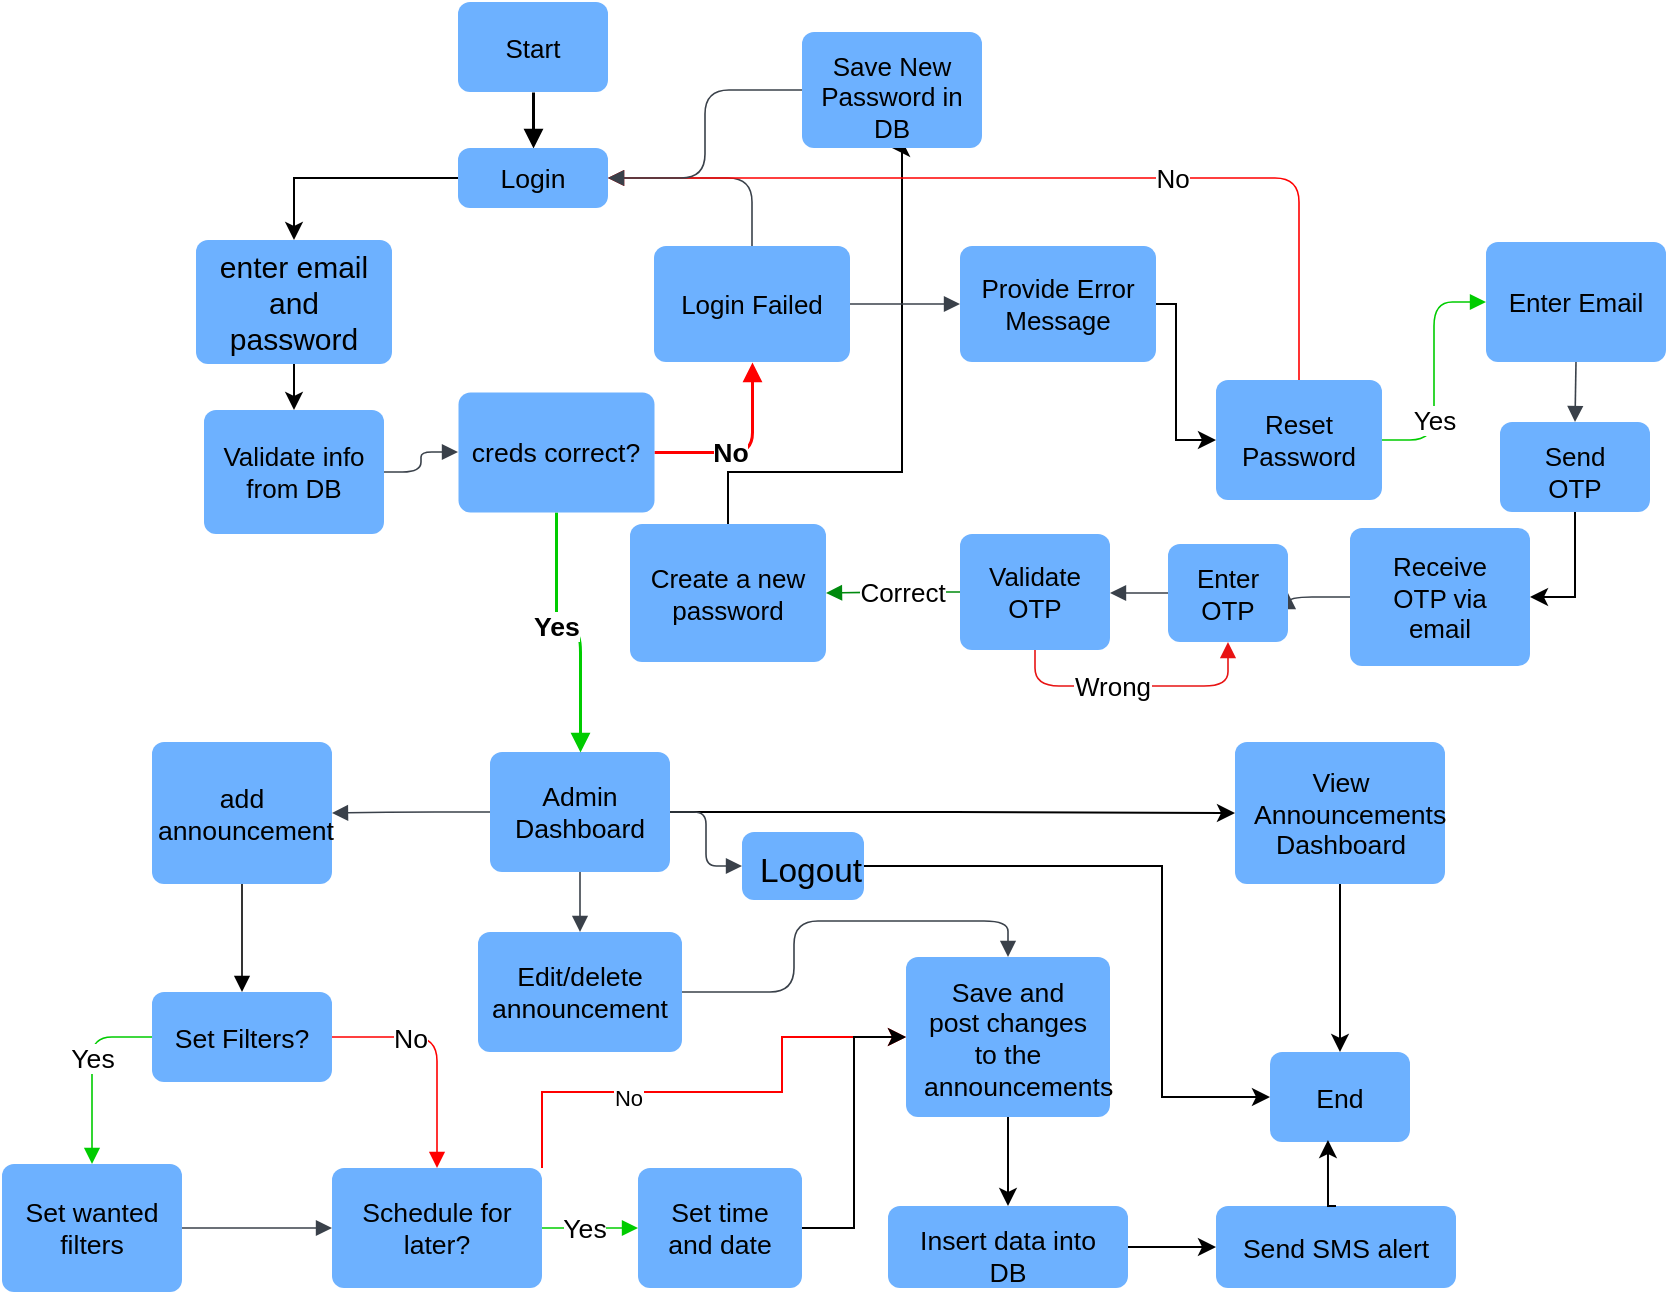 <mxfile version="24.7.17">
  <diagram name="Page-1" id="vWdI8meJCBv66nS5C9-W">
    <mxGraphModel dx="904" dy="1651" grid="1" gridSize="10" guides="1" tooltips="1" connect="1" arrows="1" fold="1" page="1" pageScale="1" pageWidth="850" pageHeight="1100" math="0" shadow="0">
      <root>
        <mxCell id="0" />
        <mxCell id="1" parent="0" />
        <mxCell id="9zr6NwkgxZ-QsHenSm3h-1" value="Set Filters?" style="html=1;overflow=block;blockSpacing=1;whiteSpace=wrap;fontSize=13.3;fontFamily=Helvetica;align=center;spacing=3.8;strokeOpacity=0;fillOpacity=100;rounded=1;absoluteArcSize=1;arcSize=12;fillColor=#6db1ff;strokeWidth=0.8;lucidId=K.9ePZV6msXv;" vertex="1" parent="1">
          <mxGeometry x="585" y="180" width="90" height="45" as="geometry" />
        </mxCell>
        <mxCell id="9zr6NwkgxZ-QsHenSm3h-2" value="" style="html=1;jettySize=18;whiteSpace=wrap;fontSize=13.3;fontFamily=Helvetica;strokeOpacity=100;strokeWidth=0.8;rounded=1;arcSize=20;edgeStyle=orthogonalEdgeStyle;startArrow=none;endArrow=block;endFill=1;exitX=0;exitY=0.5;exitPerimeter=0;entryX=0.5;entryY=0;entryPerimeter=0;lucidId=K.9eZbUQZ3kJ;strokeColor=#00CC00;" edge="1" parent="1" source="9zr6NwkgxZ-QsHenSm3h-1" target="9zr6NwkgxZ-QsHenSm3h-8">
          <mxGeometry width="100" height="100" relative="1" as="geometry">
            <Array as="points" />
          </mxGeometry>
        </mxCell>
        <mxCell id="9zr6NwkgxZ-QsHenSm3h-3" value="Yes" style="text;html=1;resizable=0;labelBackgroundColor=default;align=center;verticalAlign=middle;fontSize=13.3;" vertex="1" parent="9zr6NwkgxZ-QsHenSm3h-2">
          <mxGeometry x="-0.139" relative="1" as="geometry" />
        </mxCell>
        <mxCell id="9zr6NwkgxZ-QsHenSm3h-4" value="" style="html=1;jettySize=18;whiteSpace=wrap;fontSize=13;fontFamily=Helvetica;strokeOpacity=100;strokeWidth=0.8;rounded=1;arcSize=20;edgeStyle=orthogonalEdgeStyle;startArrow=none;endArrow=block;endFill=1;exitX=0.5;exitY=1;exitPerimeter=0;entryX=0.5;entryY=0;entryPerimeter=0;lucidId=K.9eV1ga0kcB;" edge="1" parent="1" source="9zr6NwkgxZ-QsHenSm3h-7" target="9zr6NwkgxZ-QsHenSm3h-1">
          <mxGeometry width="100" height="100" relative="1" as="geometry">
            <Array as="points" />
          </mxGeometry>
        </mxCell>
        <mxCell id="9zr6NwkgxZ-QsHenSm3h-6" value="" style="html=1;jettySize=18;whiteSpace=wrap;fontSize=13;strokeColor=#3a414a;strokeOpacity=100;strokeWidth=0.8;rounded=1;arcSize=24;edgeStyle=orthogonalEdgeStyle;startArrow=none;endArrow=block;endFill=1;exitX=0;exitY=0.5;exitPerimeter=0;entryX=1;entryY=0.5;entryPerimeter=0;lucidId=K.9e8S55~GWJ;" edge="1" parent="1" source="9zr6NwkgxZ-QsHenSm3h-18" target="9zr6NwkgxZ-QsHenSm3h-7">
          <mxGeometry width="100" height="100" relative="1" as="geometry">
            <Array as="points" />
          </mxGeometry>
        </mxCell>
        <mxCell id="9zr6NwkgxZ-QsHenSm3h-7" value=" add announcement " style="html=1;overflow=block;blockSpacing=1;whiteSpace=wrap;fontSize=13.3;align=center;spacing=3.8;strokeOpacity=0;fillOpacity=100;rounded=1;absoluteArcSize=1;arcSize=12;fillColor=#6db1ff;strokeWidth=0.8;lucidId=K.9ej97ZGr-u;" vertex="1" parent="1">
          <mxGeometry x="585" y="55" width="90" height="71" as="geometry" />
        </mxCell>
        <mxCell id="9zr6NwkgxZ-QsHenSm3h-8" value="Set wanted filters" style="html=1;overflow=block;blockSpacing=1;whiteSpace=wrap;fontSize=13.3;align=center;spacing=3.8;strokeOpacity=0;fillOpacity=100;rounded=1;absoluteArcSize=1;arcSize=12;fillColor=#6db1ff;strokeWidth=0.8;lucidId=K.9eCEkx3pMG;" vertex="1" parent="1">
          <mxGeometry x="510" y="266" width="90" height="64" as="geometry" />
        </mxCell>
        <mxCell id="9zr6NwkgxZ-QsHenSm3h-9" value="" style="html=1;jettySize=18;whiteSpace=wrap;fontSize=13;strokeColor=#3a414a;strokeOpacity=100;strokeWidth=0.8;rounded=1;arcSize=24;edgeStyle=orthogonalEdgeStyle;startArrow=none;endArrow=block;endFill=1;exitX=1;exitY=0.5;exitPerimeter=0;entryX=0;entryY=0.5;entryPerimeter=0;lucidId=K.9eAXrg4sPv;" edge="1" parent="1" source="9zr6NwkgxZ-QsHenSm3h-8" target="9zr6NwkgxZ-QsHenSm3h-22">
          <mxGeometry width="100" height="100" relative="1" as="geometry">
            <Array as="points" />
          </mxGeometry>
        </mxCell>
        <mxCell id="9zr6NwkgxZ-QsHenSm3h-94" style="edgeStyle=orthogonalEdgeStyle;rounded=0;orthogonalLoop=1;jettySize=auto;html=1;exitX=0.5;exitY=1;exitDx=0;exitDy=0;" edge="1" parent="1" source="9zr6NwkgxZ-QsHenSm3h-10" target="9zr6NwkgxZ-QsHenSm3h-90">
          <mxGeometry relative="1" as="geometry" />
        </mxCell>
        <mxCell id="9zr6NwkgxZ-QsHenSm3h-10" value="Save and post changes to the announcements" style="html=1;overflow=block;blockSpacing=1;whiteSpace=wrap;fontSize=13.3;align=center;spacing=9;strokeOpacity=0;fillOpacity=100;rounded=1;absoluteArcSize=1;arcSize=12;fillColor=#6db1ff;strokeWidth=0.8;lucidId=K.9e9UIpHzbe;" vertex="1" parent="1">
          <mxGeometry x="962" y="162.5" width="102" height="80" as="geometry" />
        </mxCell>
        <mxCell id="9zr6NwkgxZ-QsHenSm3h-11" value="Send SMS alert" style="html=1;overflow=block;blockSpacing=1;whiteSpace=wrap;fontSize=13.3;align=center;spacing=9;strokeOpacity=0;fillOpacity=100;rounded=1;absoluteArcSize=1;arcSize=12;fillColor=#6db1ff;strokeWidth=0.8;lucidId=K.9ekqbUyH-I;" vertex="1" parent="1">
          <mxGeometry x="1117" y="287" width="120" height="41" as="geometry" />
        </mxCell>
        <mxCell id="9zr6NwkgxZ-QsHenSm3h-13" value="" style="html=1;jettySize=18;whiteSpace=wrap;fontSize=13.3;align=center;strokeColor=#FF0000;strokeOpacity=100;strokeWidth=0.8;rounded=1;arcSize=24;edgeStyle=orthogonalEdgeStyle;startArrow=none;endArrow=block;endFill=1;exitX=1;exitY=0.5;exitPerimeter=0;entryX=0.5;entryY=0;entryPerimeter=0;lucidId=K.9evGjvuwo4;" edge="1" parent="1" source="9zr6NwkgxZ-QsHenSm3h-1" target="9zr6NwkgxZ-QsHenSm3h-22">
          <mxGeometry width="100" height="100" relative="1" as="geometry">
            <Array as="points">
              <mxPoint x="728" y="203" />
            </Array>
          </mxGeometry>
        </mxCell>
        <mxCell id="9zr6NwkgxZ-QsHenSm3h-14" value="No" style="text;html=1;resizable=0;labelBackgroundColor=default;align=center;verticalAlign=middle;fontSize=13.3;" vertex="1" parent="9zr6NwkgxZ-QsHenSm3h-13">
          <mxGeometry x="-0.342" relative="1" as="geometry">
            <mxPoint as="offset" />
          </mxGeometry>
        </mxCell>
        <mxCell id="9zr6NwkgxZ-QsHenSm3h-15" value="" style="html=1;jettySize=18;whiteSpace=wrap;fontSize=13;strokeColor=#3a414a;strokeOpacity=100;strokeWidth=0.8;rounded=1;arcSize=24;edgeStyle=orthogonalEdgeStyle;startArrow=none;endArrow=block;endFill=1;exitX=0.5;exitY=1;exitPerimeter=0;entryX=0.5;entryY=0;entryPerimeter=0;lucidId=K.9eH3u-lquY;" edge="1" parent="1" source="9zr6NwkgxZ-QsHenSm3h-18" target="9zr6NwkgxZ-QsHenSm3h-16">
          <mxGeometry width="100" height="100" relative="1" as="geometry">
            <Array as="points" />
          </mxGeometry>
        </mxCell>
        <mxCell id="9zr6NwkgxZ-QsHenSm3h-16" value="Edit/delete announcement" style="html=1;overflow=block;blockSpacing=1;whiteSpace=wrap;fontSize=13.3;fontColor=default;align=center;spacing=3.8;strokeOpacity=0;fillOpacity=100;rounded=1;absoluteArcSize=1;arcSize=12;fillColor=#6db1ff;strokeWidth=0.8;lucidId=K.9elMyOtj8l;" vertex="1" parent="1">
          <mxGeometry x="748" y="150" width="102" height="60" as="geometry" />
        </mxCell>
        <mxCell id="9zr6NwkgxZ-QsHenSm3h-17" value="" style="html=1;jettySize=18;whiteSpace=wrap;fontSize=13;strokeColor=#3a414a;strokeOpacity=100;strokeWidth=0.8;rounded=1;arcSize=24;edgeStyle=orthogonalEdgeStyle;startArrow=none;endArrow=block;endFill=1;exitX=1;exitY=0.5;exitPerimeter=0;entryX=0.5;entryY=0;entryPerimeter=0;lucidId=K.9e97Q1aUed;" edge="1" parent="1" source="9zr6NwkgxZ-QsHenSm3h-16" target="9zr6NwkgxZ-QsHenSm3h-10">
          <mxGeometry width="100" height="100" relative="1" as="geometry">
            <Array as="points" />
          </mxGeometry>
        </mxCell>
        <mxCell id="9zr6NwkgxZ-QsHenSm3h-96" style="edgeStyle=orthogonalEdgeStyle;rounded=0;orthogonalLoop=1;jettySize=auto;html=1;entryX=0;entryY=0.5;entryDx=0;entryDy=0;" edge="1" parent="1" source="9zr6NwkgxZ-QsHenSm3h-18" target="9zr6NwkgxZ-QsHenSm3h-19">
          <mxGeometry relative="1" as="geometry" />
        </mxCell>
        <mxCell id="9zr6NwkgxZ-QsHenSm3h-18" value="Admin Dashboard" style="html=1;overflow=block;blockSpacing=1;whiteSpace=wrap;fontSize=13.3;fontFamily=Helvetica;spacing=3.8;strokeOpacity=0;fillOpacity=100;rounded=1;absoluteArcSize=1;arcSize=12;fillColor=#6db1ff;strokeWidth=0.8;lucidId=K.9esvh4-SU-;" vertex="1" parent="1">
          <mxGeometry x="754" y="60" width="90" height="60" as="geometry" />
        </mxCell>
        <mxCell id="9zr6NwkgxZ-QsHenSm3h-82" style="edgeStyle=orthogonalEdgeStyle;rounded=0;orthogonalLoop=1;jettySize=auto;html=1;exitX=0.5;exitY=1;exitDx=0;exitDy=0;entryX=0.5;entryY=0;entryDx=0;entryDy=0;" edge="1" parent="1" source="9zr6NwkgxZ-QsHenSm3h-19" target="9zr6NwkgxZ-QsHenSm3h-29">
          <mxGeometry relative="1" as="geometry" />
        </mxCell>
        <mxCell id="9zr6NwkgxZ-QsHenSm3h-19" value="View Announcements Dashboard" style="html=1;overflow=block;blockSpacing=1;whiteSpace=wrap;fontSize=13.3;align=center;spacing=9;strokeOpacity=0;fillOpacity=100;rounded=1;absoluteArcSize=1;arcSize=12;fillColor=#6db1ff;strokeWidth=0.8;lucidId=K.9ef97v9eRf;" vertex="1" parent="1">
          <mxGeometry x="1126.5" y="55" width="105" height="71" as="geometry" />
        </mxCell>
        <mxCell id="9zr6NwkgxZ-QsHenSm3h-85" style="edgeStyle=orthogonalEdgeStyle;rounded=0;orthogonalLoop=1;jettySize=auto;html=1;exitX=1;exitY=0;exitDx=0;exitDy=0;entryX=0;entryY=0.5;entryDx=0;entryDy=0;strokeColor=#FF0000;" edge="1" parent="1" source="9zr6NwkgxZ-QsHenSm3h-22" target="9zr6NwkgxZ-QsHenSm3h-10">
          <mxGeometry relative="1" as="geometry">
            <Array as="points">
              <mxPoint x="780" y="230" />
              <mxPoint x="900" y="230" />
              <mxPoint x="900" y="203" />
            </Array>
          </mxGeometry>
        </mxCell>
        <mxCell id="9zr6NwkgxZ-QsHenSm3h-86" value="No" style="edgeLabel;html=1;align=center;verticalAlign=middle;resizable=0;points=[];" vertex="1" connectable="0" parent="9zr6NwkgxZ-QsHenSm3h-85">
          <mxGeometry x="-0.345" y="-3" relative="1" as="geometry">
            <mxPoint as="offset" />
          </mxGeometry>
        </mxCell>
        <mxCell id="9zr6NwkgxZ-QsHenSm3h-22" value="Schedule for later?" style="html=1;overflow=block;blockSpacing=1;whiteSpace=wrap;fontSize=13.3;spacing=9;strokeOpacity=0;fillOpacity=100;rounded=1;absoluteArcSize=1;arcSize=12;fillColor=#6db1ff;strokeWidth=0.8;lucidId=oO-eZGi7Y0MT;" vertex="1" parent="1">
          <mxGeometry x="675" y="268" width="105" height="60" as="geometry" />
        </mxCell>
        <mxCell id="9zr6NwkgxZ-QsHenSm3h-25" value="" style="html=1;jettySize=18;whiteSpace=wrap;fontSize=13.3;fontFamily=Helvetica;strokeOpacity=100;strokeWidth=0.8;rounded=1;arcSize=20;edgeStyle=orthogonalEdgeStyle;startArrow=none;endArrow=block;endFill=1;exitX=1;exitY=0.5;exitPerimeter=0;entryX=0;entryY=0.5;entryPerimeter=0;lucidId=cR-ePCiyxl.Z;strokeColor=#00CC00;" edge="1" parent="1" source="9zr6NwkgxZ-QsHenSm3h-22" target="9zr6NwkgxZ-QsHenSm3h-27">
          <mxGeometry width="100" height="100" relative="1" as="geometry">
            <Array as="points" />
          </mxGeometry>
        </mxCell>
        <mxCell id="9zr6NwkgxZ-QsHenSm3h-26" value="Yes" style="text;html=1;resizable=0;labelBackgroundColor=default;align=center;verticalAlign=middle;fontSize=13.3;" vertex="1" parent="9zr6NwkgxZ-QsHenSm3h-25">
          <mxGeometry x="-0.139" relative="1" as="geometry" />
        </mxCell>
        <mxCell id="9zr6NwkgxZ-QsHenSm3h-75" style="edgeStyle=orthogonalEdgeStyle;rounded=0;orthogonalLoop=1;jettySize=auto;html=1;exitX=1;exitY=0.5;exitDx=0;exitDy=0;entryX=0;entryY=0.5;entryDx=0;entryDy=0;" edge="1" parent="1" source="9zr6NwkgxZ-QsHenSm3h-27" target="9zr6NwkgxZ-QsHenSm3h-10">
          <mxGeometry relative="1" as="geometry" />
        </mxCell>
        <mxCell id="9zr6NwkgxZ-QsHenSm3h-27" value="Set time and date" style="html=1;overflow=block;blockSpacing=1;whiteSpace=wrap;fontSize=13.3;spacing=9;strokeOpacity=0;fillOpacity=100;rounded=1;absoluteArcSize=1;arcSize=12;fillColor=#6db1ff;strokeWidth=0.8;lucidId=NR-eGa.vYzNw;" vertex="1" parent="1">
          <mxGeometry x="828" y="268" width="82" height="60" as="geometry" />
        </mxCell>
        <mxCell id="9zr6NwkgxZ-QsHenSm3h-29" value="End" style="html=1;overflow=block;blockSpacing=1;whiteSpace=wrap;fontSize=13.3;spacing=9;strokeOpacity=0;fillOpacity=100;rounded=1;absoluteArcSize=1;arcSize=12;fillColor=#6db1ff;strokeWidth=0.8;lucidId=XT-e4Xc_Qkls;" vertex="1" parent="1">
          <mxGeometry x="1144" y="210" width="70" height="45" as="geometry" />
        </mxCell>
        <mxCell id="9zr6NwkgxZ-QsHenSm3h-30" value="" style="html=1;jettySize=18;whiteSpace=wrap;fontSize=13;strokeColor=#3a414a;strokeOpacity=100;strokeWidth=0.8;rounded=1;arcSize=12;edgeStyle=orthogonalEdgeStyle;startArrow=none;endArrow=block;endFill=1;exitX=1;exitY=0.5;exitPerimeter=0;entryX=0;entryY=0.5;entryPerimeter=0;lucidId=Vp_eKJzRH1-B;" edge="1" parent="1" source="9zr6NwkgxZ-QsHenSm3h-18" target="9zr6NwkgxZ-QsHenSm3h-31">
          <mxGeometry width="100" height="100" relative="1" as="geometry">
            <Array as="points" />
          </mxGeometry>
        </mxCell>
        <mxCell id="9zr6NwkgxZ-QsHenSm3h-81" style="edgeStyle=orthogonalEdgeStyle;rounded=0;orthogonalLoop=1;jettySize=auto;html=1;entryX=0;entryY=0.5;entryDx=0;entryDy=0;" edge="1" parent="1" source="9zr6NwkgxZ-QsHenSm3h-31" target="9zr6NwkgxZ-QsHenSm3h-29">
          <mxGeometry relative="1" as="geometry">
            <Array as="points">
              <mxPoint x="1090" y="117" />
              <mxPoint x="1090" y="233" />
            </Array>
          </mxGeometry>
        </mxCell>
        <mxCell id="9zr6NwkgxZ-QsHenSm3h-31" value="Logout" style="html=1;overflow=block;blockSpacing=1;whiteSpace=wrap;fontSize=16.7;spacing=9;strokeOpacity=0;fillOpacity=100;rounded=1;absoluteArcSize=1;arcSize=12;fillColor=#6db1ff;strokeWidth=0.8;lucidId=Xp_ey8tIuWU0;" vertex="1" parent="1">
          <mxGeometry x="880" y="100" width="61" height="34" as="geometry" />
        </mxCell>
        <mxCell id="9zr6NwkgxZ-QsHenSm3h-33" value="" style="html=1;jettySize=18;whiteSpace=wrap;fontSize=13;fontFamily=Helvetica;strokeOpacity=100;strokeWidth=1.5;rounded=1;arcSize=20;edgeStyle=orthogonalEdgeStyle;startArrow=none;endArrow=block;endFill=1;exitX=0.5;exitY=1;exitPerimeter=0;entryX=0.5;entryY=0;entryPerimeter=0;lucidId=WuJfbFKOlb_a;" edge="1" parent="1" source="9zr6NwkgxZ-QsHenSm3h-54" target="9zr6NwkgxZ-QsHenSm3h-40">
          <mxGeometry width="100" height="100" relative="1" as="geometry">
            <Array as="points" />
          </mxGeometry>
        </mxCell>
        <mxCell id="9zr6NwkgxZ-QsHenSm3h-34" value="" style="html=1;jettySize=18;whiteSpace=wrap;fontSize=13.3;fontFamily=Helvetica;fontStyle=1;strokeOpacity=100;strokeWidth=1.5;rounded=1;arcSize=20;edgeStyle=orthogonalEdgeStyle;startArrow=none;endArrow=block;endFill=1;exitX=0.5;exitY=1;exitPerimeter=0;entryX=0.5;entryY=0;entryPerimeter=0;lucidId=WuJf8tIJKCo_;strokeColor=#00CC00;" edge="1" parent="1" source="9zr6NwkgxZ-QsHenSm3h-38" target="9zr6NwkgxZ-QsHenSm3h-18">
          <mxGeometry width="100" height="100" relative="1" as="geometry">
            <Array as="points" />
          </mxGeometry>
        </mxCell>
        <mxCell id="9zr6NwkgxZ-QsHenSm3h-35" value="Yes" style="text;html=1;resizable=0;labelBackgroundColor=default;align=center;verticalAlign=middle;fontStyle=1;fontSize=13.3;" vertex="1" parent="9zr6NwkgxZ-QsHenSm3h-34">
          <mxGeometry x="-0.134" relative="1" as="geometry" />
        </mxCell>
        <mxCell id="9zr6NwkgxZ-QsHenSm3h-36" value="" style="html=1;jettySize=18;whiteSpace=wrap;fontSize=13.3;fontFamily=Helvetica;fontStyle=1;strokeOpacity=100;strokeWidth=1.5;rounded=1;arcSize=20;edgeStyle=orthogonalEdgeStyle;startArrow=none;endArrow=block;endFill=1;exitX=1;exitY=0.5;exitPerimeter=0;entryX=0.5;entryY=1;entryPerimeter=0;lucidId=WuJflxuW-I_L;strokeColor=#FF0000;" edge="1" parent="1" source="9zr6NwkgxZ-QsHenSm3h-38" target="9zr6NwkgxZ-QsHenSm3h-41">
          <mxGeometry width="100" height="100" relative="1" as="geometry">
            <Array as="points" />
          </mxGeometry>
        </mxCell>
        <mxCell id="9zr6NwkgxZ-QsHenSm3h-37" value="No" style="text;html=1;resizable=0;labelBackgroundColor=default;align=center;verticalAlign=middle;fontStyle=1;fontSize=13.3;" vertex="1" parent="9zr6NwkgxZ-QsHenSm3h-36">
          <mxGeometry x="-0.195" relative="1" as="geometry" />
        </mxCell>
        <mxCell id="9zr6NwkgxZ-QsHenSm3h-38" value="creds correct?" style="html=1;overflow=block;blockSpacing=1;whiteSpace=wrap;fontSize=13.3;fontFamily=Helvetica;spacing=3.8;strokeOpacity=0;fillOpacity=100;rounded=1;absoluteArcSize=1;arcSize=12;fillColor=#6db1ff;strokeWidth=1.5;lucidId=WuJfvPI8yR.A;" vertex="1" parent="1">
          <mxGeometry x="738" y="-120" width="98" height="60" as="geometry" />
        </mxCell>
        <mxCell id="9zr6NwkgxZ-QsHenSm3h-72" style="edgeStyle=orthogonalEdgeStyle;rounded=0;orthogonalLoop=1;jettySize=auto;html=1;exitX=0.5;exitY=1;exitDx=0;exitDy=0;entryX=0.5;entryY=0;entryDx=0;entryDy=0;" edge="1" parent="1" source="9zr6NwkgxZ-QsHenSm3h-39" target="9zr6NwkgxZ-QsHenSm3h-55">
          <mxGeometry relative="1" as="geometry" />
        </mxCell>
        <mxCell id="9zr6NwkgxZ-QsHenSm3h-39" value="enter email and   password" style="html=1;overflow=block;blockSpacing=1;whiteSpace=wrap;fontSize=15;fontFamily=Helvetica;spacing=3.8;strokeOpacity=0;fillOpacity=100;rounded=1;absoluteArcSize=1;arcSize=12;fillColor=#6db1ff;strokeWidth=0.8;lucidId=WuJfM8TgVftw;" vertex="1" parent="1">
          <mxGeometry x="607" y="-196" width="98" height="62" as="geometry" />
        </mxCell>
        <mxCell id="9zr6NwkgxZ-QsHenSm3h-71" style="edgeStyle=orthogonalEdgeStyle;rounded=0;orthogonalLoop=1;jettySize=auto;html=1;entryX=0.5;entryY=0;entryDx=0;entryDy=0;" edge="1" parent="1" source="9zr6NwkgxZ-QsHenSm3h-40" target="9zr6NwkgxZ-QsHenSm3h-39">
          <mxGeometry relative="1" as="geometry" />
        </mxCell>
        <mxCell id="9zr6NwkgxZ-QsHenSm3h-40" value="Login" style="html=1;overflow=block;blockSpacing=1;whiteSpace=wrap;fontSize=13.3;fontFamily=Helvetica;spacing=3.8;strokeOpacity=0;fillOpacity=100;rounded=1;absoluteArcSize=1;arcSize=12;fillColor=#6db1ff;strokeWidth=0.8;lucidId=WuJfud~oGRuj;" vertex="1" parent="1">
          <mxGeometry x="738" y="-242" width="75" height="30" as="geometry" />
        </mxCell>
        <mxCell id="9zr6NwkgxZ-QsHenSm3h-41" value="Login Failed" style="html=1;overflow=block;blockSpacing=1;whiteSpace=wrap;fontSize=13;align=center;spacing=9;strokeOpacity=0;fillOpacity=100;rounded=1;absoluteArcSize=1;arcSize=12;fillColor=#6db1ff;strokeWidth=0.8;lucidId=WuJflgve1fQ1;" vertex="1" parent="1">
          <mxGeometry x="836" y="-193" width="98" height="58" as="geometry" />
        </mxCell>
        <mxCell id="9zr6NwkgxZ-QsHenSm3h-42" value="" style="html=1;jettySize=18;whiteSpace=wrap;fontSize=13;strokeColor=#3a414a;strokeOpacity=100;strokeWidth=0.8;rounded=1;arcSize=24;edgeStyle=orthogonalEdgeStyle;startArrow=none;endArrow=block;endFill=1;exitX=0.5;exitY=0;exitPerimeter=0;entryX=1;entryY=0.5;entryPerimeter=0;lucidId=WuJfEY~w6pqM;" edge="1" parent="1" source="9zr6NwkgxZ-QsHenSm3h-41" target="9zr6NwkgxZ-QsHenSm3h-40">
          <mxGeometry width="100" height="100" relative="1" as="geometry">
            <Array as="points" />
          </mxGeometry>
        </mxCell>
        <mxCell id="9zr6NwkgxZ-QsHenSm3h-44" value="Reset Password" style="html=1;overflow=block;blockSpacing=1;whiteSpace=wrap;fontSize=13;align=center;spacing=9;strokeOpacity=0;fillOpacity=100;rounded=1;absoluteArcSize=1;arcSize=12;fillColor=#6db1ff;strokeWidth=0.8;lucidId=WuJf6AFYt1Zm;" vertex="1" parent="1">
          <mxGeometry x="1117" y="-126" width="83" height="60" as="geometry" />
        </mxCell>
        <mxCell id="9zr6NwkgxZ-QsHenSm3h-45" value="" style="html=1;jettySize=18;whiteSpace=wrap;fontSize=13;strokeColor=#00CC00;strokeOpacity=100;strokeWidth=0.8;rounded=1;arcSize=24;edgeStyle=orthogonalEdgeStyle;startArrow=none;endArrow=block;endFill=1;exitX=1;exitY=0.5;exitPerimeter=0;entryX=0;entryY=0.5;entryPerimeter=0;lucidId=WuJf1c~flg_C;" edge="1" parent="1" source="9zr6NwkgxZ-QsHenSm3h-44" target="9zr6NwkgxZ-QsHenSm3h-47">
          <mxGeometry width="100" height="100" relative="1" as="geometry">
            <Array as="points" />
          </mxGeometry>
        </mxCell>
        <mxCell id="9zr6NwkgxZ-QsHenSm3h-46" value="Yes" style="text;html=1;resizable=0;labelBackgroundColor=default;align=center;verticalAlign=middle;fontSize=13;" vertex="1" parent="9zr6NwkgxZ-QsHenSm3h-45">
          <mxGeometry x="-0.409" relative="1" as="geometry" />
        </mxCell>
        <mxCell id="9zr6NwkgxZ-QsHenSm3h-47" value="Enter Email" style="html=1;overflow=block;blockSpacing=1;whiteSpace=wrap;fontSize=13;align=center;spacing=3.8;strokeOpacity=0;fillOpacity=100;rounded=1;absoluteArcSize=1;arcSize=12;fillColor=#6db1ff;strokeWidth=0.8;lucidId=WuJfHciTWmlJ;" vertex="1" parent="1">
          <mxGeometry x="1252" y="-195" width="90" height="60" as="geometry" />
        </mxCell>
        <mxCell id="9zr6NwkgxZ-QsHenSm3h-48" value="" style="html=1;jettySize=18;whiteSpace=wrap;fontSize=13;strokeColor=#3a414a;strokeOpacity=100;strokeWidth=0.8;rounded=1;arcSize=24;edgeStyle=orthogonalEdgeStyle;startArrow=none;endArrow=block;endFill=1;exitX=0.5;exitY=1;exitPerimeter=0;entryX=0.5;entryY=0;entryPerimeter=0;lucidId=WuJfnMkL1I3P;" edge="1" parent="1" source="9zr6NwkgxZ-QsHenSm3h-47" target="9zr6NwkgxZ-QsHenSm3h-61">
          <mxGeometry width="100" height="100" relative="1" as="geometry">
            <Array as="points" />
          </mxGeometry>
        </mxCell>
        <mxCell id="9zr6NwkgxZ-QsHenSm3h-49" value="Receive OTP via email" style="html=1;overflow=block;blockSpacing=1;whiteSpace=wrap;fontSize=13;align=center;spacing=9;strokeOpacity=0;fillOpacity=100;rounded=1;absoluteArcSize=1;arcSize=12;fillColor=#6db1ff;strokeWidth=0.8;lucidId=WuJfsBquWp7Y;" vertex="1" parent="1">
          <mxGeometry x="1184" y="-52" width="90" height="69" as="geometry" />
        </mxCell>
        <mxCell id="9zr6NwkgxZ-QsHenSm3h-50" value="" style="html=1;jettySize=18;whiteSpace=wrap;fontSize=13;strokeColor=#3a414a;strokeOpacity=100;strokeWidth=0.8;rounded=1;arcSize=24;edgeStyle=orthogonalEdgeStyle;startArrow=none;endArrow=block;endFill=1;exitX=0;exitY=0.5;exitPerimeter=0;entryX=1;entryY=0.5;entryPerimeter=0;lucidId=WuJf_XNkiN_a;" edge="1" parent="1" source="9zr6NwkgxZ-QsHenSm3h-49" target="9zr6NwkgxZ-QsHenSm3h-51">
          <mxGeometry width="100" height="100" relative="1" as="geometry">
            <Array as="points" />
          </mxGeometry>
        </mxCell>
        <mxCell id="9zr6NwkgxZ-QsHenSm3h-51" value="Enter OTP" style="html=1;overflow=block;blockSpacing=1;whiteSpace=wrap;fontSize=13;align=center;spacing=9;strokeOpacity=0;fillOpacity=100;rounded=1;absoluteArcSize=1;arcSize=12;fillColor=#6db1ff;strokeWidth=0.8;lucidId=WuJfRsA.J~Xe;" vertex="1" parent="1">
          <mxGeometry x="1093" y="-44" width="60" height="49" as="geometry" />
        </mxCell>
        <mxCell id="9zr6NwkgxZ-QsHenSm3h-84" style="edgeStyle=orthogonalEdgeStyle;rounded=0;orthogonalLoop=1;jettySize=auto;html=1;exitX=0.5;exitY=0;exitDx=0;exitDy=0;entryX=0.5;entryY=1;entryDx=0;entryDy=0;" edge="1" parent="1" source="9zr6NwkgxZ-QsHenSm3h-52" target="9zr6NwkgxZ-QsHenSm3h-69">
          <mxGeometry relative="1" as="geometry">
            <Array as="points">
              <mxPoint x="873" y="-80" />
              <mxPoint x="960" y="-80" />
              <mxPoint x="960" y="-242" />
            </Array>
          </mxGeometry>
        </mxCell>
        <mxCell id="9zr6NwkgxZ-QsHenSm3h-52" value="Create a new password" style="html=1;overflow=block;blockSpacing=1;whiteSpace=wrap;fontSize=13;align=center;spacing=9;strokeOpacity=0;fillOpacity=100;rounded=1;absoluteArcSize=1;arcSize=12;fillColor=#6db1ff;strokeWidth=0.8;lucidId=WuJfBbzaGace;" vertex="1" parent="1">
          <mxGeometry x="824" y="-54" width="98" height="69" as="geometry" />
        </mxCell>
        <mxCell id="9zr6NwkgxZ-QsHenSm3h-54" value="Start" style="html=1;overflow=block;blockSpacing=1;whiteSpace=wrap;fontSize=13;align=center;spacing=9;strokeOpacity=0;fillOpacity=100;rounded=1;absoluteArcSize=1;arcSize=12;fillColor=#6db1ff;strokeWidth=0.8;lucidId=WuJfv1kXkI-l;" vertex="1" parent="1">
          <mxGeometry x="738" y="-315" width="75" height="45" as="geometry" />
        </mxCell>
        <mxCell id="9zr6NwkgxZ-QsHenSm3h-55" value="Validate info from DB" style="html=1;overflow=block;blockSpacing=1;whiteSpace=wrap;fontSize=13;align=center;spacing=9;strokeOpacity=0;fillOpacity=100;rounded=1;absoluteArcSize=1;arcSize=12;fillColor=#6db1ff;strokeWidth=0.8;lucidId=WuJfaSnSaq3l;" vertex="1" parent="1">
          <mxGeometry x="611" y="-111" width="90" height="62" as="geometry" />
        </mxCell>
        <mxCell id="9zr6NwkgxZ-QsHenSm3h-56" value="" style="html=1;jettySize=18;whiteSpace=wrap;fontSize=13;strokeColor=#3a414a;strokeOpacity=100;strokeWidth=0.8;rounded=1;arcSize=24;edgeStyle=orthogonalEdgeStyle;startArrow=none;endArrow=block;endFill=1;exitX=1;exitY=0.5;exitPerimeter=0;entryX=0;entryY=0.5;entryPerimeter=0;lucidId=WuJf63g6anEz;" edge="1" parent="1" source="9zr6NwkgxZ-QsHenSm3h-55" target="9zr6NwkgxZ-QsHenSm3h-38">
          <mxGeometry width="100" height="100" relative="1" as="geometry">
            <Array as="points" />
          </mxGeometry>
        </mxCell>
        <mxCell id="9zr6NwkgxZ-QsHenSm3h-57" value="" style="html=1;jettySize=18;whiteSpace=wrap;fontSize=13;strokeColor=#3a414a;strokeOpacity=100;strokeWidth=0.8;rounded=1;arcSize=24;edgeStyle=orthogonalEdgeStyle;startArrow=none;endArrow=block;endFill=1;exitX=1;exitY=0.5;exitPerimeter=0;entryX=0;entryY=0.5;entryPerimeter=0;lucidId=WuJfggDKfq74;" edge="1" parent="1" source="9zr6NwkgxZ-QsHenSm3h-41" target="9zr6NwkgxZ-QsHenSm3h-58">
          <mxGeometry width="100" height="100" relative="1" as="geometry">
            <Array as="points" />
          </mxGeometry>
        </mxCell>
        <mxCell id="9zr6NwkgxZ-QsHenSm3h-74" style="edgeStyle=orthogonalEdgeStyle;rounded=0;orthogonalLoop=1;jettySize=auto;html=1;exitX=1;exitY=0.5;exitDx=0;exitDy=0;entryX=0;entryY=0.5;entryDx=0;entryDy=0;" edge="1" parent="1" source="9zr6NwkgxZ-QsHenSm3h-58" target="9zr6NwkgxZ-QsHenSm3h-44">
          <mxGeometry relative="1" as="geometry">
            <Array as="points">
              <mxPoint x="1097" y="-164" />
              <mxPoint x="1097" y="-96" />
            </Array>
          </mxGeometry>
        </mxCell>
        <mxCell id="9zr6NwkgxZ-QsHenSm3h-58" value="Provide Error Message" style="html=1;overflow=block;blockSpacing=1;whiteSpace=wrap;fontSize=13;align=center;spacing=9;strokeOpacity=0;fillOpacity=100;rounded=1;absoluteArcSize=1;arcSize=12;fillColor=#6db1ff;strokeWidth=0.8;lucidId=WuJfPeBCYjqM;" vertex="1" parent="1">
          <mxGeometry x="989" y="-193" width="98" height="58" as="geometry" />
        </mxCell>
        <mxCell id="9zr6NwkgxZ-QsHenSm3h-59" value="" style="html=1;jettySize=18;whiteSpace=wrap;fontSize=13;strokeColor=#FF0000;strokeOpacity=100;strokeWidth=0.8;rounded=1;arcSize=24;edgeStyle=orthogonalEdgeStyle;startArrow=none;endArrow=block;endFill=1;exitX=0.5;exitY=0;exitPerimeter=0;entryX=1;entryY=0.5;entryPerimeter=0;lucidId=WuJfe4eMWmSe;" edge="1" parent="1" source="9zr6NwkgxZ-QsHenSm3h-44" target="9zr6NwkgxZ-QsHenSm3h-40">
          <mxGeometry width="100" height="100" relative="1" as="geometry">
            <Array as="points" />
          </mxGeometry>
        </mxCell>
        <mxCell id="9zr6NwkgxZ-QsHenSm3h-60" value="No" style="text;html=1;resizable=0;labelBackgroundColor=default;align=center;verticalAlign=middle;fontSize=13;" vertex="1" parent="9zr6NwkgxZ-QsHenSm3h-59">
          <mxGeometry x="-0.261" relative="1" as="geometry" />
        </mxCell>
        <mxCell id="9zr6NwkgxZ-QsHenSm3h-83" style="edgeStyle=orthogonalEdgeStyle;rounded=0;orthogonalLoop=1;jettySize=auto;html=1;exitX=0.5;exitY=1;exitDx=0;exitDy=0;entryX=1;entryY=0.5;entryDx=0;entryDy=0;" edge="1" parent="1" source="9zr6NwkgxZ-QsHenSm3h-61" target="9zr6NwkgxZ-QsHenSm3h-49">
          <mxGeometry relative="1" as="geometry" />
        </mxCell>
        <mxCell id="9zr6NwkgxZ-QsHenSm3h-61" value="Send OTP" style="html=1;overflow=block;blockSpacing=1;whiteSpace=wrap;fontSize=13;align=center;spacing=9;strokeOpacity=0;fillOpacity=100;rounded=1;absoluteArcSize=1;arcSize=12;fillColor=#6db1ff;strokeWidth=0.8;lucidId=WuJfENEgCVMb;" vertex="1" parent="1">
          <mxGeometry x="1259" y="-105" width="75" height="45" as="geometry" />
        </mxCell>
        <mxCell id="9zr6NwkgxZ-QsHenSm3h-63" value="" style="html=1;jettySize=18;whiteSpace=wrap;fontSize=13;strokeColor=#3a414a;strokeOpacity=100;strokeWidth=0.8;rounded=1;arcSize=24;edgeStyle=orthogonalEdgeStyle;startArrow=none;endArrow=block;endFill=1;exitX=0;exitY=0.5;exitPerimeter=0;entryX=1;entryY=0.5;entryPerimeter=0;lucidId=WuJf7LvX4787;" edge="1" parent="1" source="9zr6NwkgxZ-QsHenSm3h-51" target="9zr6NwkgxZ-QsHenSm3h-64">
          <mxGeometry width="100" height="100" relative="1" as="geometry">
            <Array as="points" />
          </mxGeometry>
        </mxCell>
        <mxCell id="9zr6NwkgxZ-QsHenSm3h-64" value="Validate OTP" style="html=1;overflow=block;blockSpacing=1;whiteSpace=wrap;fontSize=13;align=center;spacing=9;strokeOpacity=0;fillOpacity=100;rounded=1;absoluteArcSize=1;arcSize=12;fillColor=#6db1ff;strokeWidth=0.8;lucidId=WuJfDRyyHlhG;" vertex="1" parent="1">
          <mxGeometry x="989" y="-49" width="75" height="58" as="geometry" />
        </mxCell>
        <mxCell id="9zr6NwkgxZ-QsHenSm3h-65" value="" style="html=1;jettySize=18;whiteSpace=wrap;fontSize=13;strokeColor=#008a0e;strokeOpacity=100;strokeWidth=0.8;rounded=1;arcSize=24;edgeStyle=orthogonalEdgeStyle;startArrow=none;endArrow=block;endFill=1;exitX=0;exitY=0.5;exitPerimeter=0;entryX=1;entryY=0.5;entryPerimeter=0;lucidId=WuJfAHo3yrPa;" edge="1" parent="1" source="9zr6NwkgxZ-QsHenSm3h-64" target="9zr6NwkgxZ-QsHenSm3h-52">
          <mxGeometry width="100" height="100" relative="1" as="geometry">
            <Array as="points" />
          </mxGeometry>
        </mxCell>
        <mxCell id="9zr6NwkgxZ-QsHenSm3h-66" value="Correct" style="text;html=1;resizable=0;labelBackgroundColor=default;align=center;verticalAlign=middle;fontSize=13;" vertex="1" parent="9zr6NwkgxZ-QsHenSm3h-65">
          <mxGeometry x="-0.14" relative="1" as="geometry" />
        </mxCell>
        <mxCell id="9zr6NwkgxZ-QsHenSm3h-67" value="" style="html=1;jettySize=18;whiteSpace=wrap;fontSize=13;strokeColor=#e81313;strokeOpacity=100;strokeWidth=0.8;rounded=1;arcSize=24;edgeStyle=orthogonalEdgeStyle;startArrow=none;endArrow=block;endFill=1;exitX=0.5;exitY=1;exitPerimeter=0;entryX=0.5;entryY=1;entryPerimeter=0;lucidId=WuJflYzy3S~K;" edge="1" parent="1" source="9zr6NwkgxZ-QsHenSm3h-64" target="9zr6NwkgxZ-QsHenSm3h-51">
          <mxGeometry width="100" height="100" relative="1" as="geometry">
            <Array as="points" />
          </mxGeometry>
        </mxCell>
        <mxCell id="9zr6NwkgxZ-QsHenSm3h-68" value="Wrong" style="text;html=1;resizable=0;labelBackgroundColor=default;align=center;verticalAlign=middle;fontSize=13;" vertex="1" parent="9zr6NwkgxZ-QsHenSm3h-67">
          <mxGeometry x="-0.169" relative="1" as="geometry" />
        </mxCell>
        <mxCell id="9zr6NwkgxZ-QsHenSm3h-69" value="Save New Password in DB" style="html=1;overflow=block;blockSpacing=1;whiteSpace=wrap;fontSize=13;align=center;spacing=9;strokeOpacity=0;fillOpacity=100;rounded=1;absoluteArcSize=1;arcSize=12;fillColor=#6db1ff;strokeWidth=0.8;lucidId=WuJf9yEVuqaz;" vertex="1" parent="1">
          <mxGeometry x="910" y="-300" width="90" height="58" as="geometry" />
        </mxCell>
        <mxCell id="9zr6NwkgxZ-QsHenSm3h-70" value="" style="html=1;jettySize=18;whiteSpace=wrap;fontSize=13;strokeColor=#3a414a;strokeOpacity=100;strokeWidth=0.8;rounded=1;arcSize=24;edgeStyle=orthogonalEdgeStyle;startArrow=none;endArrow=block;endFill=1;exitX=0;exitY=0.5;exitPerimeter=0;entryX=1;entryY=0.5;entryPerimeter=0;lucidId=WuJfmOi-Vdc~;" edge="1" parent="1" source="9zr6NwkgxZ-QsHenSm3h-69" target="9zr6NwkgxZ-QsHenSm3h-40">
          <mxGeometry width="100" height="100" relative="1" as="geometry">
            <Array as="points" />
          </mxGeometry>
        </mxCell>
        <mxCell id="9zr6NwkgxZ-QsHenSm3h-95" style="edgeStyle=orthogonalEdgeStyle;rounded=0;orthogonalLoop=1;jettySize=auto;html=1;exitX=1;exitY=0.5;exitDx=0;exitDy=0;" edge="1" parent="1" source="9zr6NwkgxZ-QsHenSm3h-90" target="9zr6NwkgxZ-QsHenSm3h-11">
          <mxGeometry relative="1" as="geometry" />
        </mxCell>
        <mxCell id="9zr6NwkgxZ-QsHenSm3h-90" value="Insert data into DB" style="html=1;overflow=block;blockSpacing=1;whiteSpace=wrap;fontSize=13.3;align=center;spacing=9;strokeOpacity=0;fillOpacity=100;rounded=1;absoluteArcSize=1;arcSize=12;fillColor=#6db1ff;strokeWidth=0.8;lucidId=K.9ekqbUyH-I;" vertex="1" parent="1">
          <mxGeometry x="953" y="287" width="120" height="41" as="geometry" />
        </mxCell>
        <mxCell id="9zr6NwkgxZ-QsHenSm3h-93" style="edgeStyle=orthogonalEdgeStyle;rounded=0;orthogonalLoop=1;jettySize=auto;html=1;exitX=0.5;exitY=0;exitDx=0;exitDy=0;entryX=0.414;entryY=0.978;entryDx=0;entryDy=0;entryPerimeter=0;" edge="1" parent="1" source="9zr6NwkgxZ-QsHenSm3h-11" target="9zr6NwkgxZ-QsHenSm3h-29">
          <mxGeometry relative="1" as="geometry" />
        </mxCell>
      </root>
    </mxGraphModel>
  </diagram>
</mxfile>
